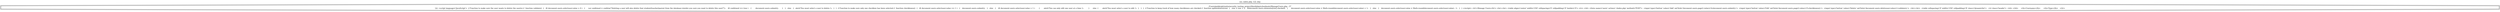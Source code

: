 digraph cfg {
  label="xss_index.php_122_dep";
  labelloc=t;
  n1 [shape=doubleoctagon, label="/Users/peddy/git/unitn/security_testing_project/fixed/php/schoolmate/ManageUsers.php : 57\nLit: <script language='JavaScript'>  // Function to make sure the user wants to delete the user(s) //  function validate()  {   if( document.users.selectuser.value > 0 )   {	var confirmed = confirm(\"Deleting a user will also delete that student/teacher/parent from the database.\\n\\nAre you sure you want to delete this user?\");	if( confirmed == true )	{	 document.users.submit();	}   }   else   {	alert('You must select a user to delete.');   }  }  // Function to make sure only one checkbox has been selected //  function checkboxes()  {   if( document.users.selectuser.value == 1 )   {	document.users.submit();   }   else   {	if( document.users.selectuser.value > 1 )	{	 alert('You can only edit one user at a time.');	}	else	{	 alert('You must select a user to edit.');	}   }  }  // Function to keep track of how many checkboxes are checked //  function updateboxes(row)  {   row = row + 2;   if(document.users.elements[row].checked)   {	document.users.selectuser.value = Math.round(document.users.selectuser.value) + 1;   }   else   {	document.users.selectuser.value = Math.round(document.users.selectuser.value) - 1;   }  } </script> <h1>Manage Users</h1> <br><br> <table align='center' width='250' cellspacing='0' cellpadding='0' border='0'> <tr> <td> <form name='users' action='./index.php' method='POST'>  <input type='button' value='Add' onClick='document.users.page2.value=14;document.users.submit();'>  <input type='button' value='Edit' onClick='document.users.page2.value=15;checkboxes();'>  <input type='button' value='Delete' onClick='document.users.deleteuser.value=1;validate();'>  <br><br>  <table cellspacing='0' width='250' cellpadding='8' class='dynamiclist'>   <tr class='header'>	<td>&nbsp;</td>	<th>Username</th>	<th>Type</th>   </tr>\n"];
}
